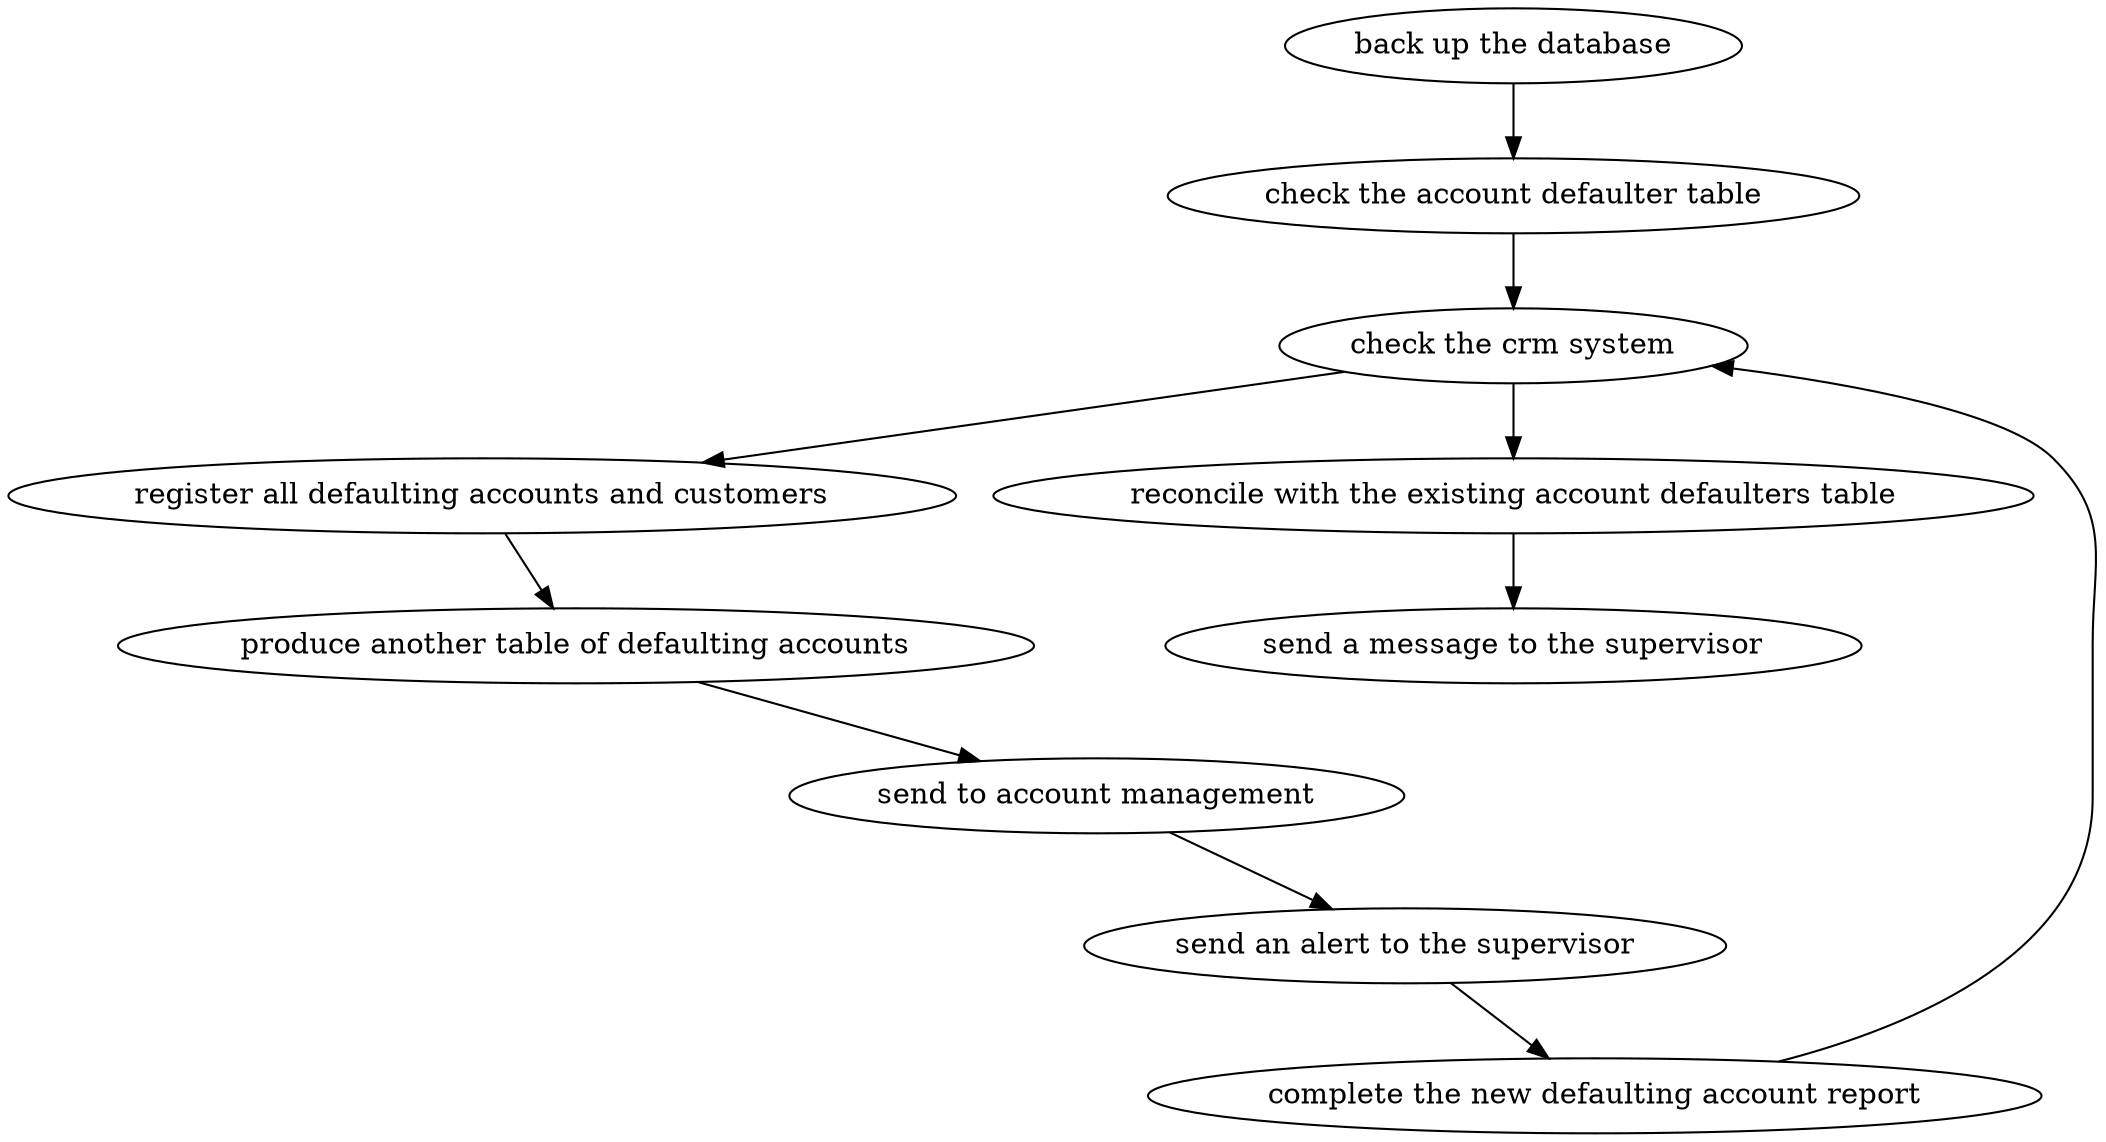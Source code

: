 strict digraph "doc-9.1" {
	graph [name="doc-9.1"];
	"back up the database"	[attrs="{'type': 'Activity', 'label': 'back up the database'}"];
	"check the account defaulter table"	[attrs="{'type': 'Activity', 'label': 'check the account defaulter table'}"];
	"back up the database" -> "check the account defaulter table"	[attrs="{'type': 'flow', 'label': 'flow'}"];
	"check the crm system"	[attrs="{'type': 'Activity', 'label': 'check the crm system'}"];
	"check the account defaulter table" -> "check the crm system"	[attrs="{'type': 'flow', 'label': 'flow'}"];
	"register all defaulting accounts and customers"	[attrs="{'type': 'Activity', 'label': 'register all defaulting accounts and customers'}"];
	"check the crm system" -> "register all defaulting accounts and customers"	[attrs="{'type': 'flow', 'label': 'flow'}"];
	"reconcile with the existing account defaulters table"	[attrs="{'type': 'Activity', 'label': 'reconcile with the existing account defaulters table'}"];
	"check the crm system" -> "reconcile with the existing account defaulters table"	[attrs="{'type': 'flow', 'label': 'flow'}"];
	"produce another table of defaulting accounts"	[attrs="{'type': 'Activity', 'label': 'produce another table of defaulting accounts'}"];
	"register all defaulting accounts and customers" -> "produce another table of defaulting accounts"	[attrs="{'type': 'flow', 'label': 'flow'}"];
	"send to account management"	[attrs="{'type': 'Activity', 'label': 'send to account management'}"];
	"produce another table of defaulting accounts" -> "send to account management"	[attrs="{'type': 'flow', 'label': 'flow'}"];
	"send an alert to the supervisor"	[attrs="{'type': 'Activity', 'label': 'send an alert to the supervisor'}"];
	"send to account management" -> "send an alert to the supervisor"	[attrs="{'type': 'flow', 'label': 'flow'}"];
	"complete the new defaulting account report"	[attrs="{'type': 'Activity', 'label': 'complete the new defaulting account report'}"];
	"send an alert to the supervisor" -> "complete the new defaulting account report"	[attrs="{'type': 'flow', 'label': 'flow'}"];
	"complete the new defaulting account report" -> "check the crm system"	[attrs="{'type': 'flow', 'label': 'flow'}"];
	"send a message to the supervisor"	[attrs="{'type': 'Activity', 'label': 'send a message to the supervisor'}"];
	"reconcile with the existing account defaulters table" -> "send a message to the supervisor"	[attrs="{'type': 'flow', 'label': 'flow'}"];
}

